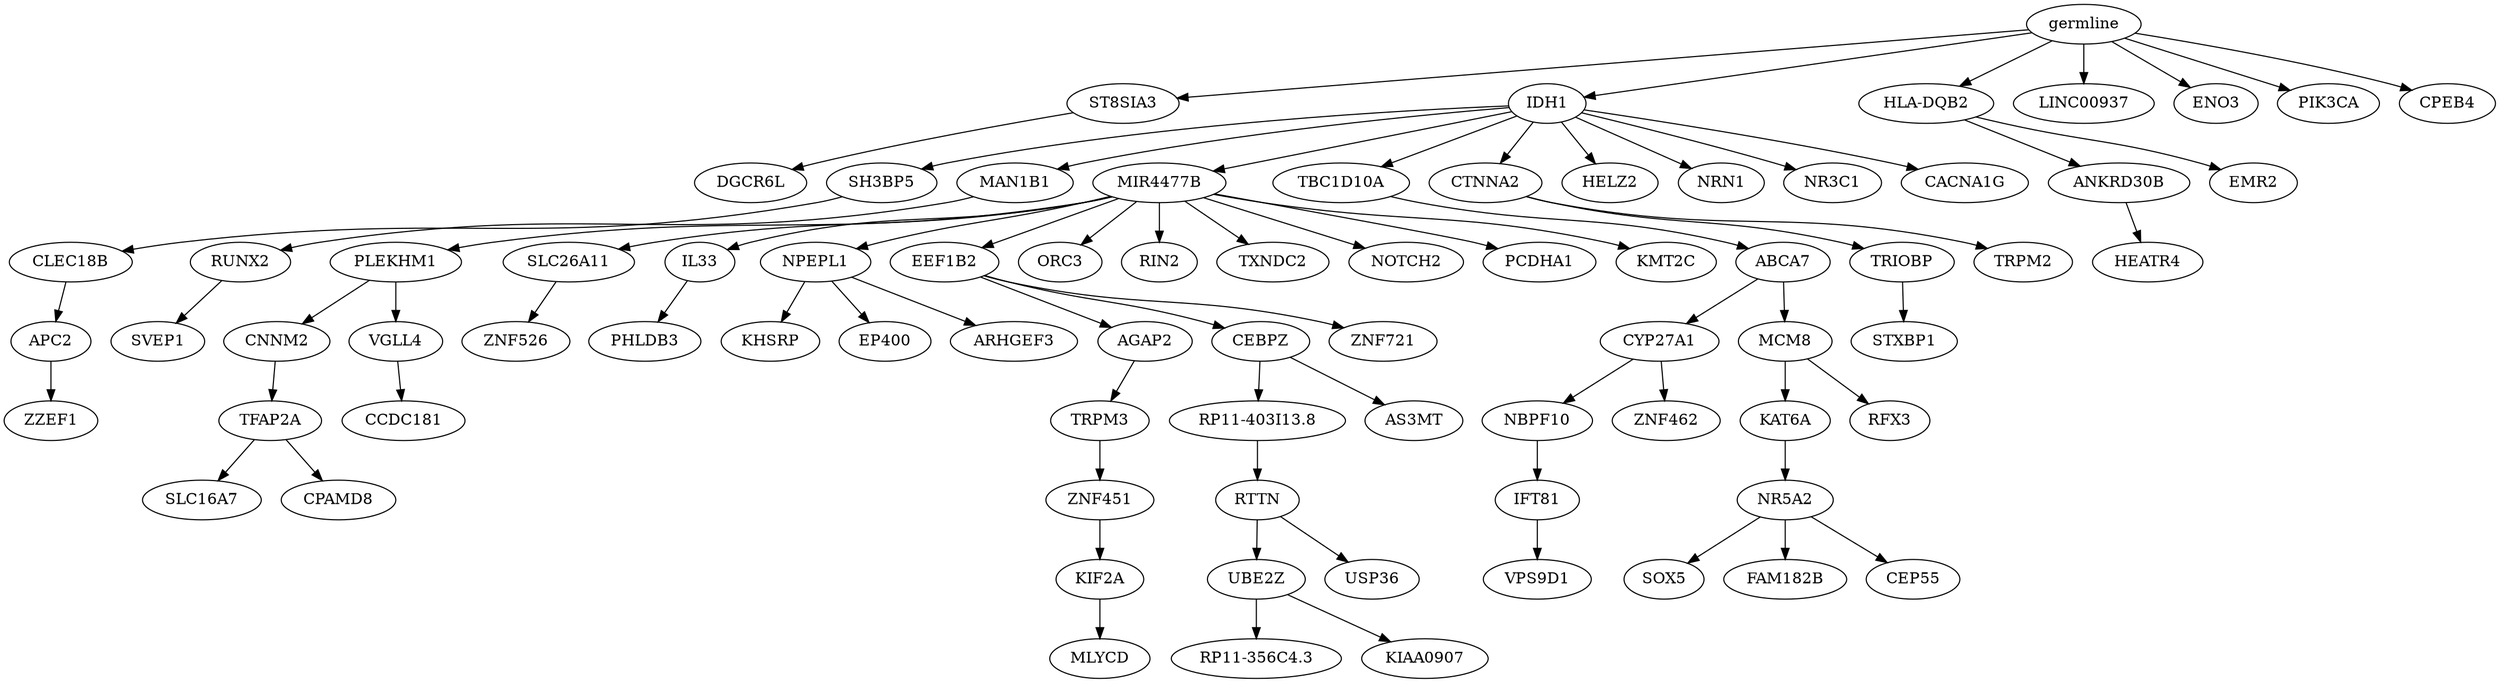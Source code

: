 digraph g {
        "74" -> "75";
        "75" [label="DGCR6L"];
        "70" -> "71";
        "71" [label="ZZEF1"];
        "69" -> "70";
        "70" [label="APC2"];
        "68" -> "69";
        "69" [label="CLEC18B"];
        "64" -> "65";
        "65" [label="SVEP1"];
        "63" -> "64";
        "64" [label="RUNX2"];
        "59" -> "60";
        "60" [label="SLC16A7"];
        "59" -> "61";
        "61" [label="CPAMD8"];
        "58" -> "59";
        "59" [label="TFAP2A"];
        "56" -> "57";
        "57" [label="CCDC181"];
        "55" -> "56";
        "56" [label="VGLL4"];
        "55" -> "58";
        "58" [label="CNNM2"];
        "51" -> "52";
        "52" [label="ZNF526"];
        "49" -> "50";
        "50" [label="PHLDB3"];
        "43" -> "44";
        "44" [label="KHSRP"];
        "43" -> "45";
        "45" [label="EP400"];
        "43" -> "46";
        "46" [label="ARHGEF3"];
        "38" -> "39";
        "39" [label="MLYCD"];
        "37" -> "38";
        "38" [label="KIF2A"];
        "36" -> "37";
        "37" [label="ZNF451"];
        "35" -> "36";
        "36" [label="TRPM3"];
        "31" -> "32";
        "32" [label="RP11-356C4.3"];
        "31" -> "33";
        "33" [label="KIAA0907"];
        "29" -> "30";
        "30" [label="USP36"];
        "29" -> "31";
        "31" [label="UBE2Z"];
        "28" -> "29";
        "29" [label="RTTN"];
        "27" -> "28";
        "28" [label="RP11-403I13.8"];
        "27" -> "34";
        "34" [label="AS3MT"];
        "26" -> "27";
        "27" [label="CEBPZ"];
        "26" -> "35";
        "35" [label="AGAP2"];
        "26" -> "40";
        "40" [label="ZNF721"];
        "25" -> "26";
        "26" [label="EEF1B2"];
        "25" -> "41";
        "41" [label="ORC3"];
        "25" -> "42";
        "42" [label="RIN2"];
        "25" -> "43";
        "43" [label="NPEPL1"];
        "25" -> "47";
        "47" [label="TXNDC2"];
        "25" -> "48";
        "48" [label="NOTCH2"];
        "25" -> "49";
        "49" [label="IL33"];
        "25" -> "51";
        "51" [label="SLC26A11"];
        "25" -> "53";
        "53" [label="PCDHA1"];
        "25" -> "54";
        "54" [label="KMT2C"];
        "25" -> "55";
        "55" [label="PLEKHM1"];
        "22" -> "23";
        "23" [label="VPS9D1"];
        "21" -> "22";
        "22" [label="IFT81"];
        "20" -> "21";
        "21" [label="NBPF10"];
        "20" -> "24";
        "24" [label="ZNF462"];
        "16" -> "17";
        "17" [label="SOX5"];
        "16" -> "18";
        "18" [label="FAM182B"];
        "16" -> "19";
        "19" [label="CEP55"];
        "15" -> "16";
        "16" [label="NR5A2"];
        "13" -> "14";
        "14" [label="RFX3"];
        "13" -> "15";
        "15" [label="KAT6A"];
        "12" -> "13";
        "13" [label="MCM8"];
        "12" -> "20";
        "20" [label="CYP27A1"];
        "11" -> "12";
        "12" [label="ABCA7"];
        "8" -> "9";
        "9" [label="STXBP1"];
        "7" -> "8";
        "8" [label="TRIOBP"];
        "7" -> "10";
        "10" [label="TRPM2"];
        "6" -> "7";
        "7" [label="CTNNA2"];
        "6" -> "11";
        "11" [label="TBC1D10A"];
        "6" -> "25";
        "25" [label="MIR4477B"];
        "6" -> "62";
        "62" [label="HELZ2"];
        "6" -> "63";
        "63" [label="MAN1B1"];
        "6" -> "66";
        "66" [label="NRN1"];
        "6" -> "67";
        "67" [label="NR3C1"];
        "6" -> "68";
        "68" [label="SH3BP5"];
        "6" -> "72";
        "72" [label="CACNA1G"];
        "3" -> "4";
        "4" [label="HEATR4"];
        "1" -> "2";
        "2" [label="EMR2"];
        "1" -> "3";
        "3" [label="ANKRD30B"];
        "0" -> "1";
        "1" [label="HLA-DQB2"];
        "0" -> "5";
        "5" [label="LINC00937"];
        "0" -> "6";
        "6" [label="IDH1"];
        "0" -> "73";
        "73" [label="ENO3"];
        "0" -> "74";
        "74" [label="ST8SIA3"];
        "0" -> "76";
        "76" [label="PIK3CA"];
        "0" -> "77";
        "77" [label="CPEB4"];
        "0" [label="germline"];
}
